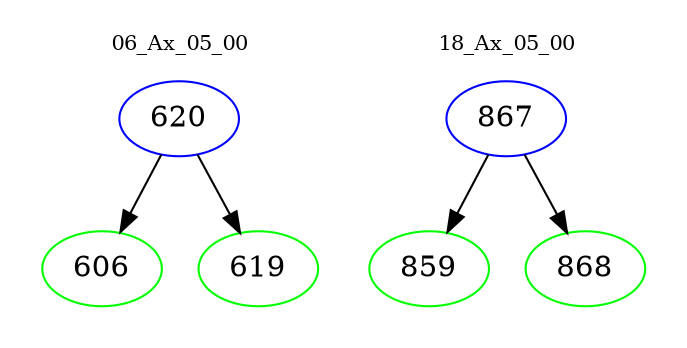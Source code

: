 digraph{
subgraph cluster_0 {
color = white
label = "06_Ax_05_00";
fontsize=10;
T0_620 [label="620", color="blue"]
T0_620 -> T0_606 [color="black"]
T0_606 [label="606", color="green"]
T0_620 -> T0_619 [color="black"]
T0_619 [label="619", color="green"]
}
subgraph cluster_1 {
color = white
label = "18_Ax_05_00";
fontsize=10;
T1_867 [label="867", color="blue"]
T1_867 -> T1_859 [color="black"]
T1_859 [label="859", color="green"]
T1_867 -> T1_868 [color="black"]
T1_868 [label="868", color="green"]
}
}
